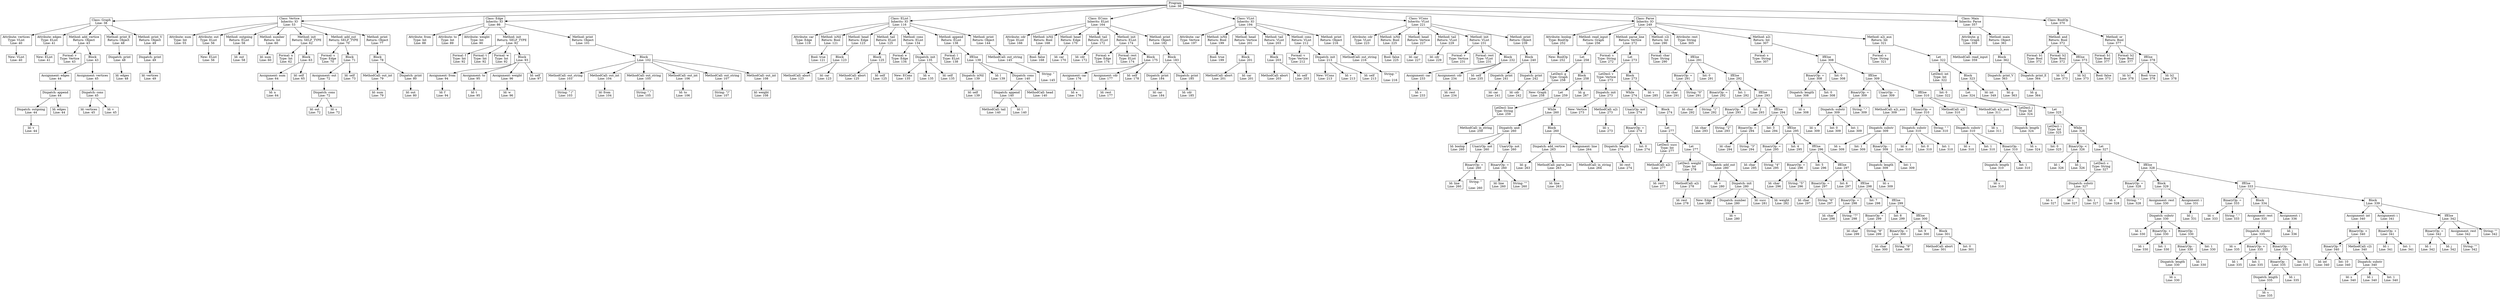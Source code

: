 digraph AST {
    node [shape=box];
    0 [label="Program\nLine: 38"];
    1 [label="Class: Graph\nLine: 38"];
    2 [label="Attribute: vertices\nType: VList\nLine: 40"];
    3 [label="New: VList\nLine: 40"];
    2 -> 3;
    1 -> 2;
    4 [label="Attribute: edges\nType: EList\nLine: 41"];
    5 [label="New: EList\nLine: 41"];
    4 -> 5;
    1 -> 4;
    6 [label="Method: add_vertice\nReturn: Object\nLine: 43"];
    7 [label="Formal: v\nType: Vertice\nLine: 43"];
    6 -> 7;
    8 [label="Block\nLine: 43"];
    9 [label="Assignment: edges\nLine: 44"];
    10 [label="Dispatch: append\nLine: 44"];
    11 [label="Dispatch: outgoing\nLine: 44"];
    12 [label="Id: v\nLine: 44"];
    11 -> 12;
    10 -> 11;
    13 [label="Id: edges\nLine: 44"];
    10 -> 13;
    9 -> 10;
    8 -> 9;
    14 [label="Assignment: vertices\nLine: 45"];
    15 [label="Dispatch: cons\nLine: 45"];
    16 [label="Id: vertices\nLine: 45"];
    15 -> 16;
    17 [label="Id: v\nLine: 45"];
    15 -> 17;
    14 -> 15;
    8 -> 14;
    6 -> 8;
    1 -> 6;
    18 [label="Method: print_E\nReturn: Object\nLine: 48"];
    19 [label="Dispatch: print\nLine: 48"];
    20 [label="Id: edges\nLine: 48"];
    19 -> 20;
    18 -> 19;
    1 -> 18;
    21 [label="Method: print_V\nReturn: Object\nLine: 49"];
    22 [label="Dispatch: print\nLine: 49"];
    23 [label="Id: vertices\nLine: 49"];
    22 -> 23;
    21 -> 22;
    1 -> 21;
    0 -> 1;
    24 [label="Class: Vertice\nInherits: IO\nLine: 53"];
    25 [label="Attribute: num\nType: Int\nLine: 55"];
    24 -> 25;
    26 [label="Attribute: out\nType: EList\nLine: 56"];
    27 [label="New: EList\nLine: 56"];
    26 -> 27;
    24 -> 26;
    28 [label="Method: outgoing\nReturn: EList\nLine: 58"];
    29 [label="Id: out\nLine: 58"];
    28 -> 29;
    24 -> 28;
    30 [label="Method: number\nReturn: Int\nLine: 60"];
    31 [label="Id: num\nLine: 60"];
    30 -> 31;
    24 -> 30;
    32 [label="Method: init\nReturn: SELF_TYPE\nLine: 62"];
    33 [label="Formal: n\nType: Int\nLine: 62"];
    32 -> 33;
    34 [label="Block\nLine: 63"];
    35 [label="Assignment: num\nLine: 64"];
    36 [label="Id: n\nLine: 64"];
    35 -> 36;
    34 -> 35;
    37 [label="Id: self\nLine: 65"];
    34 -> 37;
    32 -> 34;
    24 -> 32;
    38 [label="Method: add_out\nReturn: SELF_TYPE\nLine: 70"];
    39 [label="Formal: s\nType: Edge\nLine: 70"];
    38 -> 39;
    40 [label="Block\nLine: 71"];
    41 [label="Assignment: out\nLine: 72"];
    42 [label="Dispatch: cons\nLine: 72"];
    43 [label="Id: out\nLine: 72"];
    42 -> 43;
    44 [label="Id: s\nLine: 72"];
    42 -> 44;
    41 -> 42;
    40 -> 41;
    45 [label="Id: self\nLine: 73"];
    40 -> 45;
    38 -> 40;
    24 -> 38;
    46 [label="Method: print\nReturn: Object\nLine: 77"];
    47 [label="Block\nLine: 78"];
    48 [label="MethodCall: out_int\nLine: 79"];
    49 [label="Id: num\nLine: 79"];
    48 -> 49;
    47 -> 48;
    50 [label="Dispatch: print\nLine: 80"];
    51 [label="Id: out\nLine: 80"];
    50 -> 51;
    47 -> 50;
    46 -> 47;
    24 -> 46;
    0 -> 24;
    52 [label="Class: Edge\nInherits: IO\nLine: 86"];
    53 [label="Attribute: from\nType: Int\nLine: 88"];
    52 -> 53;
    54 [label="Attribute: to\nType: Int\nLine: 89"];
    52 -> 54;
    55 [label="Attribute: weight\nType: Int\nLine: 90"];
    52 -> 55;
    56 [label="Method: init\nReturn: SELF_TYPE\nLine: 92"];
    57 [label="Formal: f\nType: Int\nLine: 92"];
    56 -> 57;
    58 [label="Formal: t\nType: Int\nLine: 92"];
    56 -> 58;
    59 [label="Formal: w\nType: Int\nLine: 92"];
    56 -> 59;
    60 [label="Block\nLine: 93"];
    61 [label="Assignment: from\nLine: 94"];
    62 [label="Id: f\nLine: 94"];
    61 -> 62;
    60 -> 61;
    63 [label="Assignment: to\nLine: 95"];
    64 [label="Id: t\nLine: 95"];
    63 -> 64;
    60 -> 63;
    65 [label="Assignment: weight\nLine: 96"];
    66 [label="Id: w\nLine: 96"];
    65 -> 66;
    60 -> 65;
    67 [label="Id: self\nLine: 97"];
    60 -> 67;
    56 -> 60;
    52 -> 56;
    68 [label="Method: print\nReturn: Object\nLine: 101"];
    69 [label="Block\nLine: 102"];
    70 [label="MethodCall: out_string\nLine: 103"];
    71 [label="String: \" (\"\nLine: 103"];
    70 -> 71;
    69 -> 70;
    72 [label="MethodCall: out_int\nLine: 104"];
    73 [label="Id: from\nLine: 104"];
    72 -> 73;
    69 -> 72;
    74 [label="MethodCall: out_string\nLine: 105"];
    75 [label="String: \",\"\nLine: 105"];
    74 -> 75;
    69 -> 74;
    76 [label="MethodCall: out_int\nLine: 106"];
    77 [label="Id: to\nLine: 106"];
    76 -> 77;
    69 -> 76;
    78 [label="MethodCall: out_string\nLine: 107"];
    79 [label="String: \")\"\nLine: 107"];
    78 -> 79;
    69 -> 78;
    80 [label="MethodCall: out_int\nLine: 108"];
    81 [label="Id: weight\nLine: 108"];
    80 -> 81;
    69 -> 80;
    68 -> 69;
    52 -> 68;
    0 -> 52;
    82 [label="Class: EList\nInherits: IO\nLine: 116"];
    83 [label="Attribute: car\nType: Edge\nLine: 119"];
    82 -> 83;
    84 [label="Method: isNil\nReturn: Bool\nLine: 121"];
    85 [label="Bool: true\nLine: 121"];
    84 -> 85;
    82 -> 84;
    86 [label="Method: head\nReturn: Edge\nLine: 123"];
    87 [label="Block\nLine: 123"];
    88 [label="MethodCall: abort\nLine: 123"];
    87 -> 88;
    89 [label="Id: car\nLine: 123"];
    87 -> 89;
    86 -> 87;
    82 -> 86;
    90 [label="Method: tail\nReturn: EList\nLine: 125"];
    91 [label="Block\nLine: 125"];
    92 [label="MethodCall: abort\nLine: 125"];
    91 -> 92;
    93 [label="Id: self\nLine: 125"];
    91 -> 93;
    90 -> 91;
    82 -> 90;
    94 [label="Method: cons\nReturn: EList\nLine: 134"];
    95 [label="Formal: e\nType: Edge\nLine: 134"];
    94 -> 95;
    96 [label="Dispatch: init\nLine: 135"];
    97 [label="New: ECons\nLine: 135"];
    96 -> 97;
    98 [label="Id: e\nLine: 135"];
    96 -> 98;
    99 [label="Id: self\nLine: 135"];
    96 -> 99;
    94 -> 96;
    82 -> 94;
    100 [label="Method: append\nReturn: EList\nLine: 138"];
    101 [label="Formal: l\nType: EList\nLine: 138"];
    100 -> 101;
    102 [label="IfElse\nLine: 139"];
    103 [label="Dispatch: isNil\nLine: 139"];
    104 [label="Id: self\nLine: 139"];
    103 -> 104;
    105 [label="Id: l\nLine: 139"];
    106 [label="Dispatch: cons\nLine: 140"];
    107 [label="Dispatch: append\nLine: 140"];
    108 [label="MethodCall: tail\nLine: 140"];
    107 -> 108;
    109 [label="Id: l\nLine: 140"];
    107 -> 109;
    106 -> 107;
    110 [label="MethodCall: head\nLine: 140"];
    106 -> 110;
    102 -> 103;
    102 -> 105;
    102 -> 106;
    100 -> 102;
    82 -> 100;
    111 [label="Method: print\nReturn: Object\nLine: 144"];
    112 [label="MethodCall: out_string\nLine: 145"];
    113 [label="String: \"\n\"\nLine: 145"];
    112 -> 113;
    111 -> 112;
    82 -> 111;
    0 -> 82;
    114 [label="Class: ECons\nInherits: EList\nLine: 164"];
    115 [label="Attribute: cdr\nType: EList\nLine: 166"];
    114 -> 115;
    116 [label="Method: isNil\nReturn: Bool\nLine: 168"];
    117 [label="Bool: false\nLine: 168"];
    116 -> 117;
    114 -> 116;
    118 [label="Method: head\nReturn: Edge\nLine: 170"];
    119 [label="Id: car\nLine: 170"];
    118 -> 119;
    114 -> 118;
    120 [label="Method: tail\nReturn: EList\nLine: 172"];
    121 [label="Id: cdr\nLine: 172"];
    120 -> 121;
    114 -> 120;
    122 [label="Method: init\nReturn: EList\nLine: 174"];
    123 [label="Formal: e\nType: Edge\nLine: 174"];
    122 -> 123;
    124 [label="Formal: rest\nType: EList\nLine: 174"];
    122 -> 124;
    125 [label="Block\nLine: 175"];
    126 [label="Assignment: car\nLine: 176"];
    127 [label="Id: e\nLine: 176"];
    126 -> 127;
    125 -> 126;
    128 [label="Assignment: cdr\nLine: 177"];
    129 [label="Id: rest\nLine: 177"];
    128 -> 129;
    125 -> 128;
    130 [label="Id: self\nLine: 178"];
    125 -> 130;
    122 -> 125;
    114 -> 122;
    131 [label="Method: print\nReturn: Object\nLine: 182"];
    132 [label="Block\nLine: 183"];
    133 [label="Dispatch: print\nLine: 184"];
    134 [label="Id: car\nLine: 184"];
    133 -> 134;
    132 -> 133;
    135 [label="Dispatch: print\nLine: 185"];
    136 [label="Id: cdr\nLine: 185"];
    135 -> 136;
    132 -> 135;
    131 -> 132;
    114 -> 131;
    0 -> 114;
    137 [label="Class: VList\nInherits: IO\nLine: 194"];
    138 [label="Attribute: car\nType: Vertice\nLine: 197"];
    137 -> 138;
    139 [label="Method: isNil\nReturn: Bool\nLine: 199"];
    140 [label="Bool: true\nLine: 199"];
    139 -> 140;
    137 -> 139;
    141 [label="Method: head\nReturn: Vertice\nLine: 201"];
    142 [label="Block\nLine: 201"];
    143 [label="MethodCall: abort\nLine: 201"];
    142 -> 143;
    144 [label="Id: car\nLine: 201"];
    142 -> 144;
    141 -> 142;
    137 -> 141;
    145 [label="Method: tail\nReturn: VList\nLine: 203"];
    146 [label="Block\nLine: 203"];
    147 [label="MethodCall: abort\nLine: 203"];
    146 -> 147;
    148 [label="Id: self\nLine: 203"];
    146 -> 148;
    145 -> 146;
    137 -> 145;
    149 [label="Method: cons\nReturn: VList\nLine: 212"];
    150 [label="Formal: v\nType: Vertice\nLine: 212"];
    149 -> 150;
    151 [label="Dispatch: init\nLine: 213"];
    152 [label="New: VCons\nLine: 213"];
    151 -> 152;
    153 [label="Id: v\nLine: 213"];
    151 -> 153;
    154 [label="Id: self\nLine: 213"];
    151 -> 154;
    149 -> 151;
    137 -> 149;
    155 [label="Method: print\nReturn: Object\nLine: 216"];
    156 [label="MethodCall: out_string\nLine: 216"];
    157 [label="String: \"\n\"\nLine: 216"];
    156 -> 157;
    155 -> 156;
    137 -> 155;
    0 -> 137;
    158 [label="Class: VCons\nInherits: VList\nLine: 221"];
    159 [label="Attribute: cdr\nType: VList\nLine: 223"];
    158 -> 159;
    160 [label="Method: isNil\nReturn: Bool\nLine: 225"];
    161 [label="Bool: false\nLine: 225"];
    160 -> 161;
    158 -> 160;
    162 [label="Method: head\nReturn: Vertice\nLine: 227"];
    163 [label="Id: car\nLine: 227"];
    162 -> 163;
    158 -> 162;
    164 [label="Method: tail\nReturn: VList\nLine: 229"];
    165 [label="Id: cdr\nLine: 229"];
    164 -> 165;
    158 -> 164;
    166 [label="Method: init\nReturn: VList\nLine: 231"];
    167 [label="Formal: v\nType: Vertice\nLine: 231"];
    166 -> 167;
    168 [label="Formal: rest\nType: VList\nLine: 231"];
    166 -> 168;
    169 [label="Block\nLine: 232"];
    170 [label="Assignment: car\nLine: 233"];
    171 [label="Id: v\nLine: 233"];
    170 -> 171;
    169 -> 170;
    172 [label="Assignment: cdr\nLine: 234"];
    173 [label="Id: rest\nLine: 234"];
    172 -> 173;
    169 -> 172;
    174 [label="Id: self\nLine: 235"];
    169 -> 174;
    166 -> 169;
    158 -> 166;
    175 [label="Method: print\nReturn: Object\nLine: 239"];
    176 [label="Block\nLine: 240"];
    177 [label="Dispatch: print\nLine: 241"];
    178 [label="Id: car\nLine: 241"];
    177 -> 178;
    176 -> 177;
    179 [label="Dispatch: print\nLine: 242"];
    180 [label="Id: cdr\nLine: 242"];
    179 -> 180;
    176 -> 179;
    175 -> 176;
    158 -> 175;
    0 -> 158;
    181 [label="Class: Parse\nInherits: IO\nLine: 249"];
    182 [label="Attribute: boolop\nType: BoolOp\nLine: 252"];
    183 [label="New: BoolOp\nLine: 252"];
    182 -> 183;
    181 -> 182;
    184 [label="Method: read_input\nReturn: Graph\nLine: 256"];
    185 [label="Let\nLine: 258"];
    186 [label="LetDecl: g\nType: Graph\nLine: 258"];
    187 [label="New: Graph\nLine: 258"];
    186 -> 187;
    185 -> 186;
    188 [label="Block\nLine: 258"];
    189 [label="Let\nLine: 259"];
    190 [label="LetDecl: line\nType: String\nLine: 259"];
    191 [label="MethodCall: in_string\nLine: 259"];
    190 -> 191;
    189 -> 190;
    192 [label="While\nLine: 260"];
    193 [label="Dispatch: and\nLine: 260"];
    194 [label="Id: boolop\nLine: 260"];
    193 -> 194;
    195 [label="UnaryOp: not\nLine: 260"];
    196 [label="BinaryOp: =\nLine: 260"];
    197 [label="Id: line\nLine: 260"];
    198 [label="String: \"\n\"\nLine: 260"];
    196 -> 197;
    196 -> 198;
    195 -> 196;
    193 -> 195;
    199 [label="UnaryOp: not\nLine: 260"];
    200 [label="BinaryOp: =\nLine: 260"];
    201 [label="Id: line\nLine: 260"];
    202 [label="String: \"\"\nLine: 260"];
    200 -> 201;
    200 -> 202;
    199 -> 200;
    193 -> 199;
    203 [label="Block\nLine: 260"];
    204 [label="Dispatch: add_vertice\nLine: 263"];
    205 [label="Id: g\nLine: 263"];
    204 -> 205;
    206 [label="MethodCall: parse_line\nLine: 263"];
    207 [label="Id: line\nLine: 263"];
    206 -> 207;
    204 -> 206;
    203 -> 204;
    208 [label="Assignment: line\nLine: 264"];
    209 [label="MethodCall: in_string\nLine: 264"];
    208 -> 209;
    203 -> 208;
    192 -> 193;
    192 -> 203;
    189 -> 192;
    188 -> 189;
    210 [label="Id: g\nLine: 267"];
    188 -> 210;
    185 -> 188;
    184 -> 185;
    181 -> 184;
    211 [label="Method: parse_line\nReturn: Vertice\nLine: 272"];
    212 [label="Formal: s\nType: String\nLine: 272"];
    211 -> 212;
    213 [label="Let\nLine: 273"];
    214 [label="LetDecl: v\nType: Vertice\nLine: 273"];
    215 [label="Dispatch: init\nLine: 273"];
    216 [label="New: Vertice\nLine: 273"];
    215 -> 216;
    217 [label="MethodCall: a2i\nLine: 273"];
    218 [label="Id: s\nLine: 273"];
    217 -> 218;
    215 -> 217;
    214 -> 215;
    213 -> 214;
    219 [label="Block\nLine: 273"];
    220 [label="While\nLine: 274"];
    221 [label="UnaryOp: not\nLine: 274"];
    222 [label="BinaryOp: =\nLine: 274"];
    223 [label="Dispatch: length\nLine: 274"];
    224 [label="Id: rest\nLine: 274"];
    223 -> 224;
    225 [label="Int: 0\nLine: 274"];
    222 -> 223;
    222 -> 225;
    221 -> 222;
    226 [label="Block\nLine: 274"];
    227 [label="Let\nLine: 277"];
    228 [label="LetDecl: succ\nType: Int\nLine: 277"];
    229 [label="MethodCall: a2i\nLine: 277"];
    230 [label="Id: rest\nLine: 277"];
    229 -> 230;
    228 -> 229;
    227 -> 228;
    231 [label="Let\nLine: 277"];
    232 [label="LetDecl: weight\nType: Int\nLine: 278"];
    233 [label="MethodCall: a2i\nLine: 278"];
    234 [label="Id: rest\nLine: 278"];
    233 -> 234;
    232 -> 233;
    231 -> 232;
    235 [label="Dispatch: add_out\nLine: 280"];
    236 [label="Id: v\nLine: 280"];
    235 -> 236;
    237 [label="Dispatch: init\nLine: 280"];
    238 [label="New: Edge\nLine: 280"];
    237 -> 238;
    239 [label="Dispatch: number\nLine: 280"];
    240 [label="Id: v\nLine: 280"];
    239 -> 240;
    237 -> 239;
    241 [label="Id: succ\nLine: 281"];
    237 -> 241;
    242 [label="Id: weight\nLine: 282"];
    237 -> 242;
    235 -> 237;
    231 -> 235;
    227 -> 231;
    226 -> 227;
    220 -> 221;
    220 -> 226;
    219 -> 220;
    243 [label="Id: v\nLine: 285"];
    219 -> 243;
    213 -> 219;
    211 -> 213;
    181 -> 211;
    244 [label="Method: c2i\nReturn: Int\nLine: 290"];
    245 [label="Formal: char\nType: String\nLine: 290"];
    244 -> 245;
    246 [label="IfElse\nLine: 291"];
    247 [label="BinaryOp: =\nLine: 291"];
    248 [label="Id: char\nLine: 291"];
    249 [label="String: \"0\"\nLine: 291"];
    247 -> 248;
    247 -> 249;
    250 [label="Int: 0\nLine: 291"];
    251 [label="IfElse\nLine: 292"];
    252 [label="BinaryOp: =\nLine: 292"];
    253 [label="Id: char\nLine: 292"];
    254 [label="String: \"1\"\nLine: 292"];
    252 -> 253;
    252 -> 254;
    255 [label="Int: 1\nLine: 292"];
    256 [label="IfElse\nLine: 293"];
    257 [label="BinaryOp: =\nLine: 293"];
    258 [label="Id: char\nLine: 293"];
    259 [label="String: \"2\"\nLine: 293"];
    257 -> 258;
    257 -> 259;
    260 [label="Int: 2\nLine: 293"];
    261 [label="IfElse\nLine: 294"];
    262 [label="BinaryOp: =\nLine: 294"];
    263 [label="Id: char\nLine: 294"];
    264 [label="String: \"3\"\nLine: 294"];
    262 -> 263;
    262 -> 264;
    265 [label="Int: 3\nLine: 294"];
    266 [label="IfElse\nLine: 295"];
    267 [label="BinaryOp: =\nLine: 295"];
    268 [label="Id: char\nLine: 295"];
    269 [label="String: \"4\"\nLine: 295"];
    267 -> 268;
    267 -> 269;
    270 [label="Int: 4\nLine: 295"];
    271 [label="IfElse\nLine: 296"];
    272 [label="BinaryOp: =\nLine: 296"];
    273 [label="Id: char\nLine: 296"];
    274 [label="String: \"5\"\nLine: 296"];
    272 -> 273;
    272 -> 274;
    275 [label="Int: 5\nLine: 296"];
    276 [label="IfElse\nLine: 297"];
    277 [label="BinaryOp: =\nLine: 297"];
    278 [label="Id: char\nLine: 297"];
    279 [label="String: \"6\"\nLine: 297"];
    277 -> 278;
    277 -> 279;
    280 [label="Int: 6\nLine: 297"];
    281 [label="IfElse\nLine: 298"];
    282 [label="BinaryOp: =\nLine: 298"];
    283 [label="Id: char\nLine: 298"];
    284 [label="String: \"7\"\nLine: 298"];
    282 -> 283;
    282 -> 284;
    285 [label="Int: 7\nLine: 298"];
    286 [label="IfElse\nLine: 299"];
    287 [label="BinaryOp: =\nLine: 299"];
    288 [label="Id: char\nLine: 299"];
    289 [label="String: \"8\"\nLine: 299"];
    287 -> 288;
    287 -> 289;
    290 [label="Int: 8\nLine: 299"];
    291 [label="IfElse\nLine: 300"];
    292 [label="BinaryOp: =\nLine: 300"];
    293 [label="Id: char\nLine: 300"];
    294 [label="String: \"9\"\nLine: 300"];
    292 -> 293;
    292 -> 294;
    295 [label="Int: 9\nLine: 300"];
    296 [label="Block\nLine: 301"];
    297 [label="MethodCall: abort\nLine: 301"];
    296 -> 297;
    298 [label="Int: 0\nLine: 301"];
    296 -> 298;
    291 -> 292;
    291 -> 295;
    291 -> 296;
    286 -> 287;
    286 -> 290;
    286 -> 291;
    281 -> 282;
    281 -> 285;
    281 -> 286;
    276 -> 277;
    276 -> 280;
    276 -> 281;
    271 -> 272;
    271 -> 275;
    271 -> 276;
    266 -> 267;
    266 -> 270;
    266 -> 271;
    261 -> 262;
    261 -> 265;
    261 -> 266;
    256 -> 257;
    256 -> 260;
    256 -> 261;
    251 -> 252;
    251 -> 255;
    251 -> 256;
    246 -> 247;
    246 -> 250;
    246 -> 251;
    244 -> 246;
    181 -> 244;
    299 [label="Attribute: rest\nType: String\nLine: 305"];
    181 -> 299;
    300 [label="Method: a2i\nReturn: Int\nLine: 307"];
    301 [label="Formal: s\nType: String\nLine: 307"];
    300 -> 301;
    302 [label="IfElse\nLine: 308"];
    303 [label="BinaryOp: =\nLine: 308"];
    304 [label="Dispatch: length\nLine: 308"];
    305 [label="Id: s\nLine: 308"];
    304 -> 305;
    306 [label="Int: 0\nLine: 308"];
    303 -> 304;
    303 -> 306;
    307 [label="Int: 0\nLine: 308"];
    308 [label="IfElse\nLine: 309"];
    309 [label="BinaryOp: =\nLine: 309"];
    310 [label="Dispatch: substr\nLine: 309"];
    311 [label="Id: s\nLine: 309"];
    310 -> 311;
    312 [label="Int: 0\nLine: 309"];
    310 -> 312;
    313 [label="Int: 1\nLine: 309"];
    310 -> 313;
    314 [label="String: \"-\"\nLine: 309"];
    309 -> 310;
    309 -> 314;
    315 [label="UnaryOp: ~\nLine: 309"];
    316 [label="MethodCall: a2i_aux\nLine: 309"];
    317 [label="Dispatch: substr\nLine: 309"];
    318 [label="Id: s\nLine: 309"];
    317 -> 318;
    319 [label="Int: 1\nLine: 309"];
    317 -> 319;
    320 [label="BinaryOp: -\nLine: 309"];
    321 [label="Dispatch: length\nLine: 309"];
    322 [label="Id: s\nLine: 309"];
    321 -> 322;
    323 [label="Int: 1\nLine: 309"];
    320 -> 321;
    320 -> 323;
    317 -> 320;
    316 -> 317;
    315 -> 316;
    324 [label="IfElse\nLine: 310"];
    325 [label="BinaryOp: =\nLine: 310"];
    326 [label="Dispatch: substr\nLine: 310"];
    327 [label="Id: s\nLine: 310"];
    326 -> 327;
    328 [label="Int: 0\nLine: 310"];
    326 -> 328;
    329 [label="Int: 1\nLine: 310"];
    326 -> 329;
    330 [label="String: \" \"\nLine: 310"];
    325 -> 326;
    325 -> 330;
    331 [label="MethodCall: a2i\nLine: 310"];
    332 [label="Dispatch: substr\nLine: 310"];
    333 [label="Id: s\nLine: 310"];
    332 -> 333;
    334 [label="Int: 1\nLine: 310"];
    332 -> 334;
    335 [label="BinaryOp: -\nLine: 310"];
    336 [label="Dispatch: length\nLine: 310"];
    337 [label="Id: s\nLine: 310"];
    336 -> 337;
    338 [label="Int: 1\nLine: 310"];
    335 -> 336;
    335 -> 338;
    332 -> 335;
    331 -> 332;
    339 [label="MethodCall: a2i_aux\nLine: 311"];
    340 [label="Id: s\nLine: 311"];
    339 -> 340;
    324 -> 325;
    324 -> 331;
    324 -> 339;
    308 -> 309;
    308 -> 315;
    308 -> 324;
    302 -> 303;
    302 -> 307;
    302 -> 308;
    300 -> 302;
    181 -> 300;
    341 [label="Method: a2i_aux\nReturn: Int\nLine: 321"];
    342 [label="Formal: s\nType: String\nLine: 321"];
    341 -> 342;
    343 [label="Let\nLine: 322"];
    344 [label="LetDecl: int\nType: Int\nLine: 322"];
    345 [label="Int: 0\nLine: 322"];
    344 -> 345;
    343 -> 344;
    346 [label="Block\nLine: 323"];
    347 [label="Let\nLine: 324"];
    348 [label="LetDecl: j\nType: Int\nLine: 324"];
    349 [label="Dispatch: length\nLine: 324"];
    350 [label="Id: s\nLine: 324"];
    349 -> 350;
    348 -> 349;
    347 -> 348;
    351 [label="Let\nLine: 325"];
    352 [label="LetDecl: i\nType: Int\nLine: 325"];
    353 [label="Int: 0\nLine: 325"];
    352 -> 353;
    351 -> 352;
    354 [label="While\nLine: 326"];
    355 [label="BinaryOp: <\nLine: 326"];
    356 [label="Id: i\nLine: 326"];
    357 [label="Id: j\nLine: 326"];
    355 -> 356;
    355 -> 357;
    358 [label="Let\nLine: 327"];
    359 [label="LetDecl: c\nType: String\nLine: 327"];
    360 [label="Dispatch: substr\nLine: 327"];
    361 [label="Id: s\nLine: 327"];
    360 -> 361;
    362 [label="Id: i\nLine: 327"];
    360 -> 362;
    363 [label="Int: 1\nLine: 327"];
    360 -> 363;
    359 -> 360;
    358 -> 359;
    364 [label="IfElse\nLine: 328"];
    365 [label="BinaryOp: =\nLine: 328"];
    366 [label="Id: c\nLine: 328"];
    367 [label="String: \" \"\nLine: 328"];
    365 -> 366;
    365 -> 367;
    368 [label="Block\nLine: 329"];
    369 [label="Assignment: rest\nLine: 330"];
    370 [label="Dispatch: substr\nLine: 330"];
    371 [label="Id: s\nLine: 330"];
    370 -> 371;
    372 [label="BinaryOp: +\nLine: 330"];
    373 [label="Id: i\nLine: 330"];
    374 [label="Int: 1\nLine: 330"];
    372 -> 373;
    372 -> 374;
    370 -> 372;
    375 [label="BinaryOp: -\nLine: 330"];
    376 [label="BinaryOp: -\nLine: 330"];
    377 [label="Dispatch: length\nLine: 330"];
    378 [label="Id: s\nLine: 330"];
    377 -> 378;
    379 [label="Id: i\nLine: 330"];
    376 -> 377;
    376 -> 379;
    380 [label="Int: 1\nLine: 330"];
    375 -> 376;
    375 -> 380;
    370 -> 375;
    369 -> 370;
    368 -> 369;
    381 [label="Assignment: i\nLine: 331"];
    382 [label="Id: j\nLine: 331"];
    381 -> 382;
    368 -> 381;
    383 [label="IfElse\nLine: 333"];
    384 [label="BinaryOp: =\nLine: 333"];
    385 [label="Id: c\nLine: 333"];
    386 [label="String: \",\"\nLine: 333"];
    384 -> 385;
    384 -> 386;
    387 [label="Block\nLine: 334"];
    388 [label="Assignment: rest\nLine: 335"];
    389 [label="Dispatch: substr\nLine: 335"];
    390 [label="Id: s\nLine: 335"];
    389 -> 390;
    391 [label="BinaryOp: +\nLine: 335"];
    392 [label="Id: i\nLine: 335"];
    393 [label="Int: 1\nLine: 335"];
    391 -> 392;
    391 -> 393;
    389 -> 391;
    394 [label="BinaryOp: -\nLine: 335"];
    395 [label="BinaryOp: -\nLine: 335"];
    396 [label="Dispatch: length\nLine: 335"];
    397 [label="Id: s\nLine: 335"];
    396 -> 397;
    398 [label="Id: i\nLine: 335"];
    395 -> 396;
    395 -> 398;
    399 [label="Int: 1\nLine: 335"];
    394 -> 395;
    394 -> 399;
    389 -> 394;
    388 -> 389;
    387 -> 388;
    400 [label="Assignment: i\nLine: 336"];
    401 [label="Id: j\nLine: 336"];
    400 -> 401;
    387 -> 400;
    402 [label="Block\nLine: 339"];
    403 [label="Assignment: int\nLine: 340"];
    404 [label="BinaryOp: +\nLine: 340"];
    405 [label="BinaryOp: *\nLine: 340"];
    406 [label="Id: int\nLine: 340"];
    407 [label="Int: 10\nLine: 340"];
    405 -> 406;
    405 -> 407;
    408 [label="MethodCall: c2i\nLine: 340"];
    409 [label="Dispatch: substr\nLine: 340"];
    410 [label="Id: s\nLine: 340"];
    409 -> 410;
    411 [label="Id: i\nLine: 340"];
    409 -> 411;
    412 [label="Int: 1\nLine: 340"];
    409 -> 412;
    408 -> 409;
    404 -> 405;
    404 -> 408;
    403 -> 404;
    402 -> 403;
    413 [label="Assignment: i\nLine: 341"];
    414 [label="BinaryOp: +\nLine: 341"];
    415 [label="Id: i\nLine: 341"];
    416 [label="Int: 1\nLine: 341"];
    414 -> 415;
    414 -> 416;
    413 -> 414;
    402 -> 413;
    417 [label="IfElse\nLine: 342"];
    418 [label="BinaryOp: =\nLine: 342"];
    419 [label="Id: i\nLine: 342"];
    420 [label="Id: j\nLine: 342"];
    418 -> 419;
    418 -> 420;
    421 [label="Assignment: rest\nLine: 342"];
    422 [label="String: \"\"\nLine: 342"];
    421 -> 422;
    423 [label="String: \"\"\nLine: 342"];
    417 -> 418;
    417 -> 421;
    417 -> 423;
    402 -> 417;
    383 -> 384;
    383 -> 387;
    383 -> 402;
    364 -> 365;
    364 -> 368;
    364 -> 383;
    358 -> 364;
    354 -> 355;
    354 -> 358;
    351 -> 354;
    347 -> 351;
    346 -> 347;
    424 [label="Id: int\nLine: 349"];
    346 -> 424;
    343 -> 346;
    341 -> 343;
    181 -> 341;
    0 -> 181;
    425 [label="Class: Main\nInherits: Parse\nLine: 357"];
    426 [label="Attribute: g\nType: Graph\nLine: 359"];
    427 [label="MethodCall: read_input\nLine: 359"];
    426 -> 427;
    425 -> 426;
    428 [label="Method: main\nReturn: Object\nLine: 361"];
    429 [label="Block\nLine: 362"];
    430 [label="Dispatch: print_V\nLine: 363"];
    431 [label="Id: g\nLine: 363"];
    430 -> 431;
    429 -> 430;
    432 [label="Dispatch: print_E\nLine: 364"];
    433 [label="Id: g\nLine: 364"];
    432 -> 433;
    429 -> 432;
    428 -> 429;
    425 -> 428;
    0 -> 425;
    434 [label="Class: BoolOp\nLine: 370"];
    435 [label="Method: and\nReturn: Bool\nLine: 372"];
    436 [label="Formal: b1\nType: Bool\nLine: 372"];
    435 -> 436;
    437 [label="Formal: b2\nType: Bool\nLine: 372"];
    435 -> 437;
    438 [label="IfElse\nLine: 373"];
    439 [label="Id: b1\nLine: 373"];
    440 [label="Id: b2\nLine: 373"];
    441 [label="Bool: false\nLine: 373"];
    438 -> 439;
    438 -> 440;
    438 -> 441;
    435 -> 438;
    434 -> 435;
    442 [label="Method: or\nReturn: Bool\nLine: 377"];
    443 [label="Formal: b1\nType: Bool\nLine: 377"];
    442 -> 443;
    444 [label="Formal: b2\nType: Bool\nLine: 377"];
    442 -> 444;
    445 [label="IfElse\nLine: 378"];
    446 [label="Id: b1\nLine: 378"];
    447 [label="Bool: true\nLine: 378"];
    448 [label="Id: b2\nLine: 378"];
    445 -> 446;
    445 -> 447;
    445 -> 448;
    442 -> 445;
    434 -> 442;
    0 -> 434;
}

